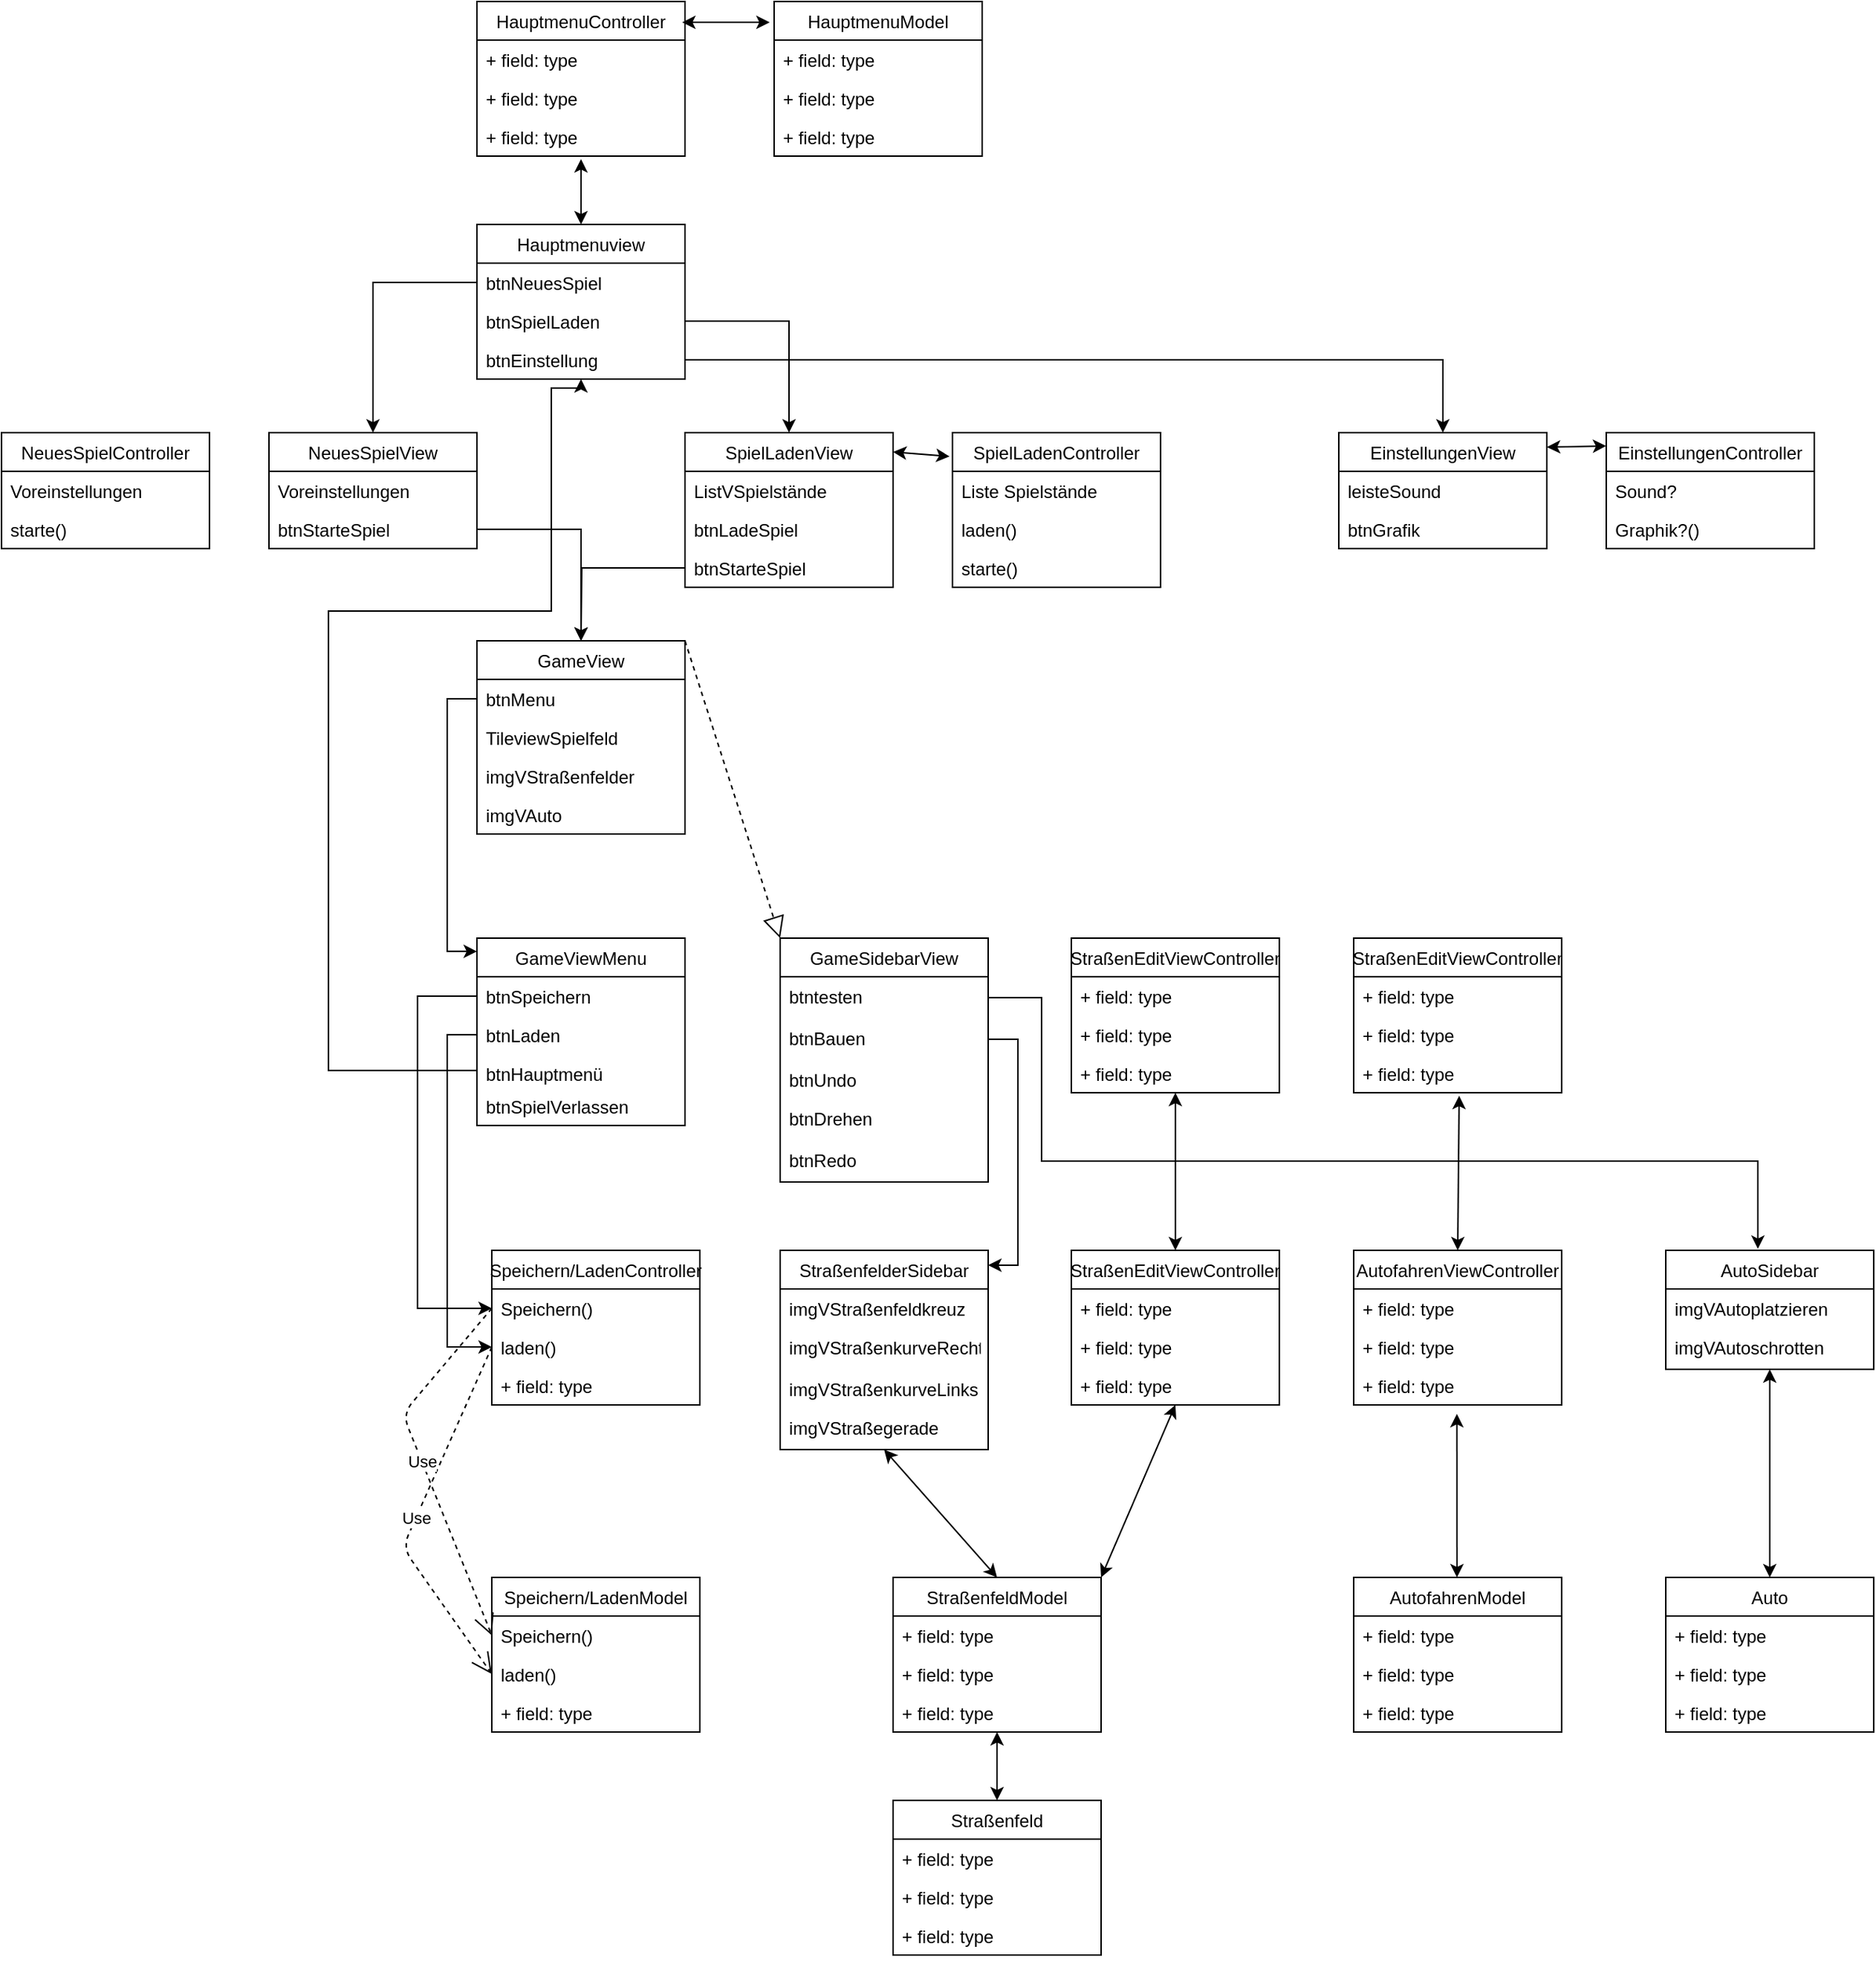 <mxfile version="13.1.3" type="github">
  <diagram id="VJ4gBRLPfHEQcIUoVyoj" name="Page-1">
    <mxGraphModel dx="1865" dy="547" grid="1" gridSize="10" guides="1" tooltips="1" connect="1" arrows="1" fold="1" page="1" pageScale="1" pageWidth="827" pageHeight="1169" math="0" shadow="0">
      <root>
        <mxCell id="0" />
        <mxCell id="1" parent="0" />
        <mxCell id="-l_j1n_9Ub-t-qIlccOr-48" value="GameView" style="swimlane;fontStyle=0;childLayout=stackLayout;horizontal=1;startSize=26;fillColor=none;horizontalStack=0;resizeParent=1;resizeParentMax=0;resizeLast=0;collapsible=1;marginBottom=0;" parent="1" vertex="1">
          <mxGeometry x="140" y="740" width="140" height="130" as="geometry" />
        </mxCell>
        <mxCell id="-l_j1n_9Ub-t-qIlccOr-49" value="btnMenu" style="text;strokeColor=none;fillColor=none;align=left;verticalAlign=top;spacingLeft=4;spacingRight=4;overflow=hidden;rotatable=0;points=[[0,0.5],[1,0.5]];portConstraint=eastwest;" parent="-l_j1n_9Ub-t-qIlccOr-48" vertex="1">
          <mxGeometry y="26" width="140" height="26" as="geometry" />
        </mxCell>
        <mxCell id="-l_j1n_9Ub-t-qIlccOr-50" value="TileviewSpielfeld" style="text;strokeColor=none;fillColor=none;align=left;verticalAlign=top;spacingLeft=4;spacingRight=4;overflow=hidden;rotatable=0;points=[[0,0.5],[1,0.5]];portConstraint=eastwest;" parent="-l_j1n_9Ub-t-qIlccOr-48" vertex="1">
          <mxGeometry y="52" width="140" height="26" as="geometry" />
        </mxCell>
        <mxCell id="-l_j1n_9Ub-t-qIlccOr-51" value="imgVStraßenfelder" style="text;strokeColor=none;fillColor=none;align=left;verticalAlign=top;spacingLeft=4;spacingRight=4;overflow=hidden;rotatable=0;points=[[0,0.5],[1,0.5]];portConstraint=eastwest;" parent="-l_j1n_9Ub-t-qIlccOr-48" vertex="1">
          <mxGeometry y="78" width="140" height="26" as="geometry" />
        </mxCell>
        <mxCell id="DvyWiu1rD5Dh5u9udajw-17" value="imgVAuto" style="text;strokeColor=none;fillColor=none;align=left;verticalAlign=top;spacingLeft=4;spacingRight=4;overflow=hidden;rotatable=0;points=[[0,0.5],[1,0.5]];portConstraint=eastwest;" parent="-l_j1n_9Ub-t-qIlccOr-48" vertex="1">
          <mxGeometry y="104" width="140" height="26" as="geometry" />
        </mxCell>
        <mxCell id="-l_j1n_9Ub-t-qIlccOr-94" value="Use" style="endArrow=open;endSize=12;dashed=1;html=1;exitX=0;exitY=0.5;exitDx=0;exitDy=0;entryX=0;entryY=0.5;entryDx=0;entryDy=0;" parent="1" source="-l_j1n_9Ub-t-qIlccOr-82" target="-l_j1n_9Ub-t-qIlccOr-92" edge="1">
          <mxGeometry width="160" relative="1" as="geometry">
            <mxPoint x="140" y="1070" as="sourcePoint" />
            <mxPoint x="140" y="1205" as="targetPoint" />
            <Array as="points">
              <mxPoint x="90" y="1350" />
            </Array>
          </mxGeometry>
        </mxCell>
        <mxCell id="-l_j1n_9Ub-t-qIlccOr-95" value="Use" style="endArrow=open;endSize=12;dashed=1;html=1;entryX=0;entryY=0.5;entryDx=0;entryDy=0;exitX=0;exitY=0.5;exitDx=0;exitDy=0;" parent="1" source="-l_j1n_9Ub-t-qIlccOr-81" target="-l_j1n_9Ub-t-qIlccOr-91" edge="1">
          <mxGeometry width="160" relative="1" as="geometry">
            <mxPoint x="140" y="1039" as="sourcePoint" />
            <mxPoint x="140" y="1169" as="targetPoint" />
            <Array as="points">
              <mxPoint x="90" y="1260" />
            </Array>
          </mxGeometry>
        </mxCell>
        <mxCell id="-l_j1n_9Ub-t-qIlccOr-72" value="NeuesSpielView" style="swimlane;fontStyle=0;childLayout=stackLayout;horizontal=1;startSize=26;fillColor=none;horizontalStack=0;resizeParent=1;resizeParentMax=0;resizeLast=0;collapsible=1;marginBottom=0;" parent="1" vertex="1">
          <mxGeometry y="600" width="140" height="78" as="geometry" />
        </mxCell>
        <mxCell id="-l_j1n_9Ub-t-qIlccOr-73" value="Voreinstellungen" style="text;strokeColor=none;fillColor=none;align=left;verticalAlign=top;spacingLeft=4;spacingRight=4;overflow=hidden;rotatable=0;points=[[0,0.5],[1,0.5]];portConstraint=eastwest;" parent="-l_j1n_9Ub-t-qIlccOr-72" vertex="1">
          <mxGeometry y="26" width="140" height="26" as="geometry" />
        </mxCell>
        <mxCell id="-l_j1n_9Ub-t-qIlccOr-75" value="btnStarteSpiel" style="text;strokeColor=none;fillColor=none;align=left;verticalAlign=top;spacingLeft=4;spacingRight=4;overflow=hidden;rotatable=0;points=[[0,0.5],[1,0.5]];portConstraint=eastwest;" parent="-l_j1n_9Ub-t-qIlccOr-72" vertex="1">
          <mxGeometry y="52" width="140" height="26" as="geometry" />
        </mxCell>
        <mxCell id="-l_j1n_9Ub-t-qIlccOr-64" value="SpielLadenView" style="swimlane;fontStyle=0;childLayout=stackLayout;horizontal=1;startSize=26;fillColor=none;horizontalStack=0;resizeParent=1;resizeParentMax=0;resizeLast=0;collapsible=1;marginBottom=0;" parent="1" vertex="1">
          <mxGeometry x="280" y="600" width="140" height="104" as="geometry" />
        </mxCell>
        <mxCell id="-l_j1n_9Ub-t-qIlccOr-65" value="ListVSpielstände" style="text;strokeColor=none;fillColor=none;align=left;verticalAlign=top;spacingLeft=4;spacingRight=4;overflow=hidden;rotatable=0;points=[[0,0.5],[1,0.5]];portConstraint=eastwest;" parent="-l_j1n_9Ub-t-qIlccOr-64" vertex="1">
          <mxGeometry y="26" width="140" height="26" as="geometry" />
        </mxCell>
        <mxCell id="-l_j1n_9Ub-t-qIlccOr-66" value="btnLadeSpiel" style="text;strokeColor=none;fillColor=none;align=left;verticalAlign=top;spacingLeft=4;spacingRight=4;overflow=hidden;rotatable=0;points=[[0,0.5],[1,0.5]];portConstraint=eastwest;" parent="-l_j1n_9Ub-t-qIlccOr-64" vertex="1">
          <mxGeometry y="52" width="140" height="26" as="geometry" />
        </mxCell>
        <mxCell id="-l_j1n_9Ub-t-qIlccOr-67" value="btnStarteSpiel" style="text;strokeColor=none;fillColor=none;align=left;verticalAlign=top;spacingLeft=4;spacingRight=4;overflow=hidden;rotatable=0;points=[[0,0.5],[1,0.5]];portConstraint=eastwest;" parent="-l_j1n_9Ub-t-qIlccOr-64" vertex="1">
          <mxGeometry y="78" width="140" height="26" as="geometry" />
        </mxCell>
        <mxCell id="-gcXNnlhB-4B4d6z5VCx-4" value="Hauptmenuview" style="swimlane;fontStyle=0;childLayout=stackLayout;horizontal=1;startSize=26;fillColor=none;horizontalStack=0;resizeParent=1;resizeParentMax=0;resizeLast=0;collapsible=1;marginBottom=0;" vertex="1" parent="1">
          <mxGeometry x="140" y="460" width="140" height="104" as="geometry" />
        </mxCell>
        <mxCell id="-gcXNnlhB-4B4d6z5VCx-5" value="btnNeuesSpiel" style="text;strokeColor=none;fillColor=none;align=left;verticalAlign=top;spacingLeft=4;spacingRight=4;overflow=hidden;rotatable=0;points=[[0,0.5],[1,0.5]];portConstraint=eastwest;" vertex="1" parent="-gcXNnlhB-4B4d6z5VCx-4">
          <mxGeometry y="26" width="140" height="26" as="geometry" />
        </mxCell>
        <mxCell id="-gcXNnlhB-4B4d6z5VCx-6" value="btnSpielLaden" style="text;strokeColor=none;fillColor=none;align=left;verticalAlign=top;spacingLeft=4;spacingRight=4;overflow=hidden;rotatable=0;points=[[0,0.5],[1,0.5]];portConstraint=eastwest;" vertex="1" parent="-gcXNnlhB-4B4d6z5VCx-4">
          <mxGeometry y="52" width="140" height="26" as="geometry" />
        </mxCell>
        <mxCell id="-gcXNnlhB-4B4d6z5VCx-7" value="btnEinstellung" style="text;strokeColor=none;fillColor=none;align=left;verticalAlign=top;spacingLeft=4;spacingRight=4;overflow=hidden;rotatable=0;points=[[0,0.5],[1,0.5]];portConstraint=eastwest;" vertex="1" parent="-gcXNnlhB-4B4d6z5VCx-4">
          <mxGeometry y="78" width="140" height="26" as="geometry" />
        </mxCell>
        <mxCell id="-l_j1n_9Ub-t-qIlccOr-40" value="HauptmenuController" style="swimlane;fontStyle=0;childLayout=stackLayout;horizontal=1;startSize=26;fillColor=none;horizontalStack=0;resizeParent=1;resizeParentMax=0;resizeLast=0;collapsible=1;marginBottom=0;" parent="1" vertex="1">
          <mxGeometry x="140" y="310" width="140" height="104" as="geometry" />
        </mxCell>
        <mxCell id="-l_j1n_9Ub-t-qIlccOr-41" value="+ field: type" style="text;strokeColor=none;fillColor=none;align=left;verticalAlign=top;spacingLeft=4;spacingRight=4;overflow=hidden;rotatable=0;points=[[0,0.5],[1,0.5]];portConstraint=eastwest;" parent="-l_j1n_9Ub-t-qIlccOr-40" vertex="1">
          <mxGeometry y="26" width="140" height="26" as="geometry" />
        </mxCell>
        <mxCell id="-l_j1n_9Ub-t-qIlccOr-42" value="+ field: type" style="text;strokeColor=none;fillColor=none;align=left;verticalAlign=top;spacingLeft=4;spacingRight=4;overflow=hidden;rotatable=0;points=[[0,0.5],[1,0.5]];portConstraint=eastwest;" parent="-l_j1n_9Ub-t-qIlccOr-40" vertex="1">
          <mxGeometry y="52" width="140" height="26" as="geometry" />
        </mxCell>
        <mxCell id="-l_j1n_9Ub-t-qIlccOr-43" value="+ field: type" style="text;strokeColor=none;fillColor=none;align=left;verticalAlign=top;spacingLeft=4;spacingRight=4;overflow=hidden;rotatable=0;points=[[0,0.5],[1,0.5]];portConstraint=eastwest;" parent="-l_j1n_9Ub-t-qIlccOr-40" vertex="1">
          <mxGeometry y="78" width="140" height="26" as="geometry" />
        </mxCell>
        <mxCell id="-l_j1n_9Ub-t-qIlccOr-36" value="HauptmenuModel" style="swimlane;fontStyle=0;childLayout=stackLayout;horizontal=1;startSize=26;fillColor=none;horizontalStack=0;resizeParent=1;resizeParentMax=0;resizeLast=0;collapsible=1;marginBottom=0;" parent="1" vertex="1">
          <mxGeometry x="340" y="310" width="140" height="104" as="geometry" />
        </mxCell>
        <mxCell id="-l_j1n_9Ub-t-qIlccOr-37" value="+ field: type" style="text;strokeColor=none;fillColor=none;align=left;verticalAlign=top;spacingLeft=4;spacingRight=4;overflow=hidden;rotatable=0;points=[[0,0.5],[1,0.5]];portConstraint=eastwest;" parent="-l_j1n_9Ub-t-qIlccOr-36" vertex="1">
          <mxGeometry y="26" width="140" height="26" as="geometry" />
        </mxCell>
        <mxCell id="-l_j1n_9Ub-t-qIlccOr-38" value="+ field: type" style="text;strokeColor=none;fillColor=none;align=left;verticalAlign=top;spacingLeft=4;spacingRight=4;overflow=hidden;rotatable=0;points=[[0,0.5],[1,0.5]];portConstraint=eastwest;" parent="-l_j1n_9Ub-t-qIlccOr-36" vertex="1">
          <mxGeometry y="52" width="140" height="26" as="geometry" />
        </mxCell>
        <mxCell id="-l_j1n_9Ub-t-qIlccOr-39" value="+ field: type" style="text;strokeColor=none;fillColor=none;align=left;verticalAlign=top;spacingLeft=4;spacingRight=4;overflow=hidden;rotatable=0;points=[[0,0.5],[1,0.5]];portConstraint=eastwest;" parent="-l_j1n_9Ub-t-qIlccOr-36" vertex="1">
          <mxGeometry y="78" width="140" height="26" as="geometry" />
        </mxCell>
        <mxCell id="-l_j1n_9Ub-t-qIlccOr-68" value="EinstellungenView" style="swimlane;fontStyle=0;childLayout=stackLayout;horizontal=1;startSize=26;fillColor=none;horizontalStack=0;resizeParent=1;resizeParentMax=0;resizeLast=0;collapsible=1;marginBottom=0;" parent="1" vertex="1">
          <mxGeometry x="720" y="600" width="140" height="78" as="geometry" />
        </mxCell>
        <mxCell id="-l_j1n_9Ub-t-qIlccOr-69" value="leisteSound" style="text;strokeColor=none;fillColor=none;align=left;verticalAlign=top;spacingLeft=4;spacingRight=4;overflow=hidden;rotatable=0;points=[[0,0.5],[1,0.5]];portConstraint=eastwest;" parent="-l_j1n_9Ub-t-qIlccOr-68" vertex="1">
          <mxGeometry y="26" width="140" height="26" as="geometry" />
        </mxCell>
        <mxCell id="-l_j1n_9Ub-t-qIlccOr-70" value="btnGrafik" style="text;strokeColor=none;fillColor=none;align=left;verticalAlign=top;spacingLeft=4;spacingRight=4;overflow=hidden;rotatable=0;points=[[0,0.5],[1,0.5]];portConstraint=eastwest;" parent="-l_j1n_9Ub-t-qIlccOr-68" vertex="1">
          <mxGeometry y="52" width="140" height="26" as="geometry" />
        </mxCell>
        <mxCell id="-gcXNnlhB-4B4d6z5VCx-33" value="EinstellungenController" style="swimlane;fontStyle=0;childLayout=stackLayout;horizontal=1;startSize=26;fillColor=none;horizontalStack=0;resizeParent=1;resizeParentMax=0;resizeLast=0;collapsible=1;marginBottom=0;" vertex="1" parent="1">
          <mxGeometry x="900" y="600" width="140" height="78" as="geometry" />
        </mxCell>
        <mxCell id="-gcXNnlhB-4B4d6z5VCx-34" value="Sound?" style="text;strokeColor=none;fillColor=none;align=left;verticalAlign=top;spacingLeft=4;spacingRight=4;overflow=hidden;rotatable=0;points=[[0,0.5],[1,0.5]];portConstraint=eastwest;" vertex="1" parent="-gcXNnlhB-4B4d6z5VCx-33">
          <mxGeometry y="26" width="140" height="26" as="geometry" />
        </mxCell>
        <mxCell id="-gcXNnlhB-4B4d6z5VCx-35" value="Graphik?()" style="text;strokeColor=none;fillColor=none;align=left;verticalAlign=top;spacingLeft=4;spacingRight=4;overflow=hidden;rotatable=0;points=[[0,0.5],[1,0.5]];portConstraint=eastwest;" vertex="1" parent="-gcXNnlhB-4B4d6z5VCx-33">
          <mxGeometry y="52" width="140" height="26" as="geometry" />
        </mxCell>
        <mxCell id="-gcXNnlhB-4B4d6z5VCx-38" value="SpielLadenController" style="swimlane;fontStyle=0;childLayout=stackLayout;horizontal=1;startSize=26;fillColor=none;horizontalStack=0;resizeParent=1;resizeParentMax=0;resizeLast=0;collapsible=1;marginBottom=0;" vertex="1" parent="1">
          <mxGeometry x="460" y="600" width="140" height="104" as="geometry" />
        </mxCell>
        <mxCell id="-gcXNnlhB-4B4d6z5VCx-39" value="Liste Spielstände" style="text;strokeColor=none;fillColor=none;align=left;verticalAlign=top;spacingLeft=4;spacingRight=4;overflow=hidden;rotatable=0;points=[[0,0.5],[1,0.5]];portConstraint=eastwest;" vertex="1" parent="-gcXNnlhB-4B4d6z5VCx-38">
          <mxGeometry y="26" width="140" height="26" as="geometry" />
        </mxCell>
        <mxCell id="-gcXNnlhB-4B4d6z5VCx-40" value="laden()" style="text;strokeColor=none;fillColor=none;align=left;verticalAlign=top;spacingLeft=4;spacingRight=4;overflow=hidden;rotatable=0;points=[[0,0.5],[1,0.5]];portConstraint=eastwest;" vertex="1" parent="-gcXNnlhB-4B4d6z5VCx-38">
          <mxGeometry y="52" width="140" height="26" as="geometry" />
        </mxCell>
        <mxCell id="-gcXNnlhB-4B4d6z5VCx-41" value="starte()" style="text;strokeColor=none;fillColor=none;align=left;verticalAlign=top;spacingLeft=4;spacingRight=4;overflow=hidden;rotatable=0;points=[[0,0.5],[1,0.5]];portConstraint=eastwest;" vertex="1" parent="-gcXNnlhB-4B4d6z5VCx-38">
          <mxGeometry y="78" width="140" height="26" as="geometry" />
        </mxCell>
        <mxCell id="-gcXNnlhB-4B4d6z5VCx-43" value="NeuesSpielController" style="swimlane;fontStyle=0;childLayout=stackLayout;horizontal=1;startSize=26;fillColor=none;horizontalStack=0;resizeParent=1;resizeParentMax=0;resizeLast=0;collapsible=1;marginBottom=0;" vertex="1" parent="1">
          <mxGeometry x="-180" y="600" width="140" height="78" as="geometry" />
        </mxCell>
        <mxCell id="-gcXNnlhB-4B4d6z5VCx-44" value="Voreinstellungen" style="text;strokeColor=none;fillColor=none;align=left;verticalAlign=top;spacingLeft=4;spacingRight=4;overflow=hidden;rotatable=0;points=[[0,0.5],[1,0.5]];portConstraint=eastwest;" vertex="1" parent="-gcXNnlhB-4B4d6z5VCx-43">
          <mxGeometry y="26" width="140" height="26" as="geometry" />
        </mxCell>
        <mxCell id="-gcXNnlhB-4B4d6z5VCx-45" value="starte()" style="text;strokeColor=none;fillColor=none;align=left;verticalAlign=top;spacingLeft=4;spacingRight=4;overflow=hidden;rotatable=0;points=[[0,0.5],[1,0.5]];portConstraint=eastwest;" vertex="1" parent="-gcXNnlhB-4B4d6z5VCx-43">
          <mxGeometry y="52" width="140" height="26" as="geometry" />
        </mxCell>
        <mxCell id="-l_j1n_9Ub-t-qIlccOr-80" value="Speichern/LadenController" style="swimlane;fontStyle=0;childLayout=stackLayout;horizontal=1;startSize=26;fillColor=none;horizontalStack=0;resizeParent=1;resizeParentMax=0;resizeLast=0;collapsible=1;marginBottom=0;" parent="1" vertex="1">
          <mxGeometry x="150" y="1150" width="140" height="104" as="geometry" />
        </mxCell>
        <mxCell id="-l_j1n_9Ub-t-qIlccOr-81" value="Speichern()" style="text;strokeColor=none;fillColor=none;align=left;verticalAlign=top;spacingLeft=4;spacingRight=4;overflow=hidden;rotatable=0;points=[[0,0.5],[1,0.5]];portConstraint=eastwest;" parent="-l_j1n_9Ub-t-qIlccOr-80" vertex="1">
          <mxGeometry y="26" width="140" height="26" as="geometry" />
        </mxCell>
        <mxCell id="-l_j1n_9Ub-t-qIlccOr-82" value="laden()" style="text;strokeColor=none;fillColor=none;align=left;verticalAlign=top;spacingLeft=4;spacingRight=4;overflow=hidden;rotatable=0;points=[[0,0.5],[1,0.5]];portConstraint=eastwest;" parent="-l_j1n_9Ub-t-qIlccOr-80" vertex="1">
          <mxGeometry y="52" width="140" height="26" as="geometry" />
        </mxCell>
        <mxCell id="-l_j1n_9Ub-t-qIlccOr-83" value="+ field: type" style="text;strokeColor=none;fillColor=none;align=left;verticalAlign=top;spacingLeft=4;spacingRight=4;overflow=hidden;rotatable=0;points=[[0,0.5],[1,0.5]];portConstraint=eastwest;" parent="-l_j1n_9Ub-t-qIlccOr-80" vertex="1">
          <mxGeometry y="78" width="140" height="26" as="geometry" />
        </mxCell>
        <mxCell id="-l_j1n_9Ub-t-qIlccOr-90" value="Speichern/LadenModel" style="swimlane;fontStyle=0;childLayout=stackLayout;horizontal=1;startSize=26;fillColor=none;horizontalStack=0;resizeParent=1;resizeParentMax=0;resizeLast=0;collapsible=1;marginBottom=0;" parent="1" vertex="1">
          <mxGeometry x="150" y="1370" width="140" height="104" as="geometry" />
        </mxCell>
        <mxCell id="-l_j1n_9Ub-t-qIlccOr-91" value="Speichern()" style="text;strokeColor=none;fillColor=none;align=left;verticalAlign=top;spacingLeft=4;spacingRight=4;overflow=hidden;rotatable=0;points=[[0,0.5],[1,0.5]];portConstraint=eastwest;" parent="-l_j1n_9Ub-t-qIlccOr-90" vertex="1">
          <mxGeometry y="26" width="140" height="26" as="geometry" />
        </mxCell>
        <mxCell id="-l_j1n_9Ub-t-qIlccOr-92" value="laden()" style="text;strokeColor=none;fillColor=none;align=left;verticalAlign=top;spacingLeft=4;spacingRight=4;overflow=hidden;rotatable=0;points=[[0,0.5],[1,0.5]];portConstraint=eastwest;" parent="-l_j1n_9Ub-t-qIlccOr-90" vertex="1">
          <mxGeometry y="52" width="140" height="26" as="geometry" />
        </mxCell>
        <mxCell id="-l_j1n_9Ub-t-qIlccOr-93" value="+ field: type" style="text;strokeColor=none;fillColor=none;align=left;verticalAlign=top;spacingLeft=4;spacingRight=4;overflow=hidden;rotatable=0;points=[[0,0.5],[1,0.5]];portConstraint=eastwest;" parent="-l_j1n_9Ub-t-qIlccOr-90" vertex="1">
          <mxGeometry y="78" width="140" height="26" as="geometry" />
        </mxCell>
        <mxCell id="-l_j1n_9Ub-t-qIlccOr-104" value="GameSidebarView" style="swimlane;fontStyle=0;childLayout=stackLayout;horizontal=1;startSize=26;fillColor=none;horizontalStack=0;resizeParent=1;resizeParentMax=0;resizeLast=0;collapsible=1;marginBottom=0;" parent="1" vertex="1">
          <mxGeometry x="344" y="940" width="140" height="164" as="geometry" />
        </mxCell>
        <mxCell id="DvyWiu1rD5Dh5u9udajw-1" value="btntesten" style="text;strokeColor=none;fillColor=none;align=left;verticalAlign=top;spacingLeft=4;spacingRight=4;overflow=hidden;rotatable=0;points=[[0,0.5],[1,0.5]];portConstraint=eastwest;" parent="-l_j1n_9Ub-t-qIlccOr-104" vertex="1">
          <mxGeometry y="26" width="140" height="28" as="geometry" />
        </mxCell>
        <mxCell id="DvyWiu1rD5Dh5u9udajw-14" value="btnBauen" style="text;strokeColor=none;fillColor=none;align=left;verticalAlign=top;spacingLeft=4;spacingRight=4;overflow=hidden;rotatable=0;points=[[0,0.5],[1,0.5]];portConstraint=eastwest;" parent="-l_j1n_9Ub-t-qIlccOr-104" vertex="1">
          <mxGeometry y="54" width="140" height="28" as="geometry" />
        </mxCell>
        <mxCell id="-l_j1n_9Ub-t-qIlccOr-106" value="btnUndo" style="text;strokeColor=none;fillColor=none;align=left;verticalAlign=top;spacingLeft=4;spacingRight=4;overflow=hidden;rotatable=0;points=[[0,0.5],[1,0.5]];portConstraint=eastwest;" parent="-l_j1n_9Ub-t-qIlccOr-104" vertex="1">
          <mxGeometry y="82" width="140" height="26" as="geometry" />
        </mxCell>
        <mxCell id="DvyWiu1rD5Dh5u9udajw-7" value="btnDrehen" style="text;strokeColor=none;fillColor=none;align=left;verticalAlign=top;spacingLeft=4;spacingRight=4;overflow=hidden;rotatable=0;points=[[0,0.5],[1,0.5]];portConstraint=eastwest;" parent="-l_j1n_9Ub-t-qIlccOr-104" vertex="1">
          <mxGeometry y="108" width="140" height="28" as="geometry" />
        </mxCell>
        <mxCell id="-l_j1n_9Ub-t-qIlccOr-107" value="btnRedo&#xa;" style="text;strokeColor=none;fillColor=none;align=left;verticalAlign=top;spacingLeft=4;spacingRight=4;overflow=hidden;rotatable=0;points=[[0,0.5],[1,0.5]];portConstraint=eastwest;" parent="-l_j1n_9Ub-t-qIlccOr-104" vertex="1">
          <mxGeometry y="136" width="140" height="28" as="geometry" />
        </mxCell>
        <mxCell id="-l_j1n_9Ub-t-qIlccOr-108" value="" style="endArrow=block;dashed=1;endFill=0;endSize=12;html=1;exitX=1;exitY=0;exitDx=0;exitDy=0;entryX=0;entryY=0;entryDx=0;entryDy=0;" parent="1" source="-l_j1n_9Ub-t-qIlccOr-48" target="-l_j1n_9Ub-t-qIlccOr-104" edge="1">
          <mxGeometry width="160" relative="1" as="geometry">
            <mxPoint x="490" y="910" as="sourcePoint" />
            <mxPoint x="650" y="910" as="targetPoint" />
          </mxGeometry>
        </mxCell>
        <mxCell id="DvyWiu1rD5Dh5u9udajw-2" value="StraßenfelderSidebar" style="swimlane;fontStyle=0;childLayout=stackLayout;horizontal=1;startSize=26;fillColor=none;horizontalStack=0;resizeParent=1;resizeParentMax=0;resizeLast=0;collapsible=1;marginBottom=0;" parent="1" vertex="1">
          <mxGeometry x="344" y="1150" width="140" height="134" as="geometry" />
        </mxCell>
        <mxCell id="DvyWiu1rD5Dh5u9udajw-3" value="imgVStraßenfeldkreuz" style="text;strokeColor=none;fillColor=none;align=left;verticalAlign=top;spacingLeft=4;spacingRight=4;overflow=hidden;rotatable=0;points=[[0,0.5],[1,0.5]];portConstraint=eastwest;" parent="DvyWiu1rD5Dh5u9udajw-2" vertex="1">
          <mxGeometry y="26" width="140" height="26" as="geometry" />
        </mxCell>
        <mxCell id="DvyWiu1rD5Dh5u9udajw-4" value="imgVStraßenkurveRechts" style="text;strokeColor=none;fillColor=none;align=left;verticalAlign=top;spacingLeft=4;spacingRight=4;overflow=hidden;rotatable=0;points=[[0,0.5],[1,0.5]];portConstraint=eastwest;" parent="DvyWiu1rD5Dh5u9udajw-2" vertex="1">
          <mxGeometry y="52" width="140" height="28" as="geometry" />
        </mxCell>
        <mxCell id="DvyWiu1rD5Dh5u9udajw-5" value="imgVStraßenkurveLinks" style="text;strokeColor=none;fillColor=none;align=left;verticalAlign=top;spacingLeft=4;spacingRight=4;overflow=hidden;rotatable=0;points=[[0,0.5],[1,0.5]];portConstraint=eastwest;" parent="DvyWiu1rD5Dh5u9udajw-2" vertex="1">
          <mxGeometry y="80" width="140" height="26" as="geometry" />
        </mxCell>
        <mxCell id="DvyWiu1rD5Dh5u9udajw-6" value="imgVStraßegerade" style="text;strokeColor=none;fillColor=none;align=left;verticalAlign=top;spacingLeft=4;spacingRight=4;overflow=hidden;rotatable=0;points=[[0,0.5],[1,0.5]];portConstraint=eastwest;" parent="DvyWiu1rD5Dh5u9udajw-2" vertex="1">
          <mxGeometry y="106" width="140" height="28" as="geometry" />
        </mxCell>
        <mxCell id="DvyWiu1rD5Dh5u9udajw-15" style="edgeStyle=orthogonalEdgeStyle;rounded=0;orthogonalLoop=1;jettySize=auto;html=1;exitX=1;exitY=0.5;exitDx=0;exitDy=0;entryX=0.443;entryY=-0.012;entryDx=0;entryDy=0;entryPerimeter=0;" parent="1" source="DvyWiu1rD5Dh5u9udajw-1" target="DvyWiu1rD5Dh5u9udajw-8" edge="1">
          <mxGeometry relative="1" as="geometry">
            <Array as="points">
              <mxPoint x="520" y="980" />
              <mxPoint x="520" y="1090" />
              <mxPoint x="1002" y="1090" />
            </Array>
          </mxGeometry>
        </mxCell>
        <mxCell id="DvyWiu1rD5Dh5u9udajw-16" style="edgeStyle=orthogonalEdgeStyle;rounded=0;orthogonalLoop=1;jettySize=auto;html=1;exitX=1;exitY=0.5;exitDx=0;exitDy=0;" parent="1" source="DvyWiu1rD5Dh5u9udajw-14" edge="1">
          <mxGeometry relative="1" as="geometry">
            <mxPoint x="484" y="1160" as="targetPoint" />
            <Array as="points">
              <mxPoint x="504" y="1008" />
              <mxPoint x="504" y="1160" />
            </Array>
          </mxGeometry>
        </mxCell>
        <mxCell id="DvyWiu1rD5Dh5u9udajw-18" style="edgeStyle=orthogonalEdgeStyle;rounded=0;orthogonalLoop=1;jettySize=auto;html=1;exitX=0;exitY=0.5;exitDx=0;exitDy=0;entryX=0;entryY=0.071;entryDx=0;entryDy=0;entryPerimeter=0;" parent="1" source="-l_j1n_9Ub-t-qIlccOr-49" target="-l_j1n_9Ub-t-qIlccOr-52" edge="1">
          <mxGeometry relative="1" as="geometry" />
        </mxCell>
        <mxCell id="-l_j1n_9Ub-t-qIlccOr-52" value="GameViewMenu" style="swimlane;fontStyle=0;childLayout=stackLayout;horizontal=1;startSize=26;fillColor=none;horizontalStack=0;resizeParent=1;resizeParentMax=0;resizeLast=0;collapsible=1;marginBottom=0;" parent="1" vertex="1">
          <mxGeometry x="140" y="940" width="140" height="126" as="geometry" />
        </mxCell>
        <mxCell id="-l_j1n_9Ub-t-qIlccOr-53" value="btnSpeichern" style="text;strokeColor=none;fillColor=none;align=left;verticalAlign=top;spacingLeft=4;spacingRight=4;overflow=hidden;rotatable=0;points=[[0,0.5],[1,0.5]];portConstraint=eastwest;" parent="-l_j1n_9Ub-t-qIlccOr-52" vertex="1">
          <mxGeometry y="26" width="140" height="26" as="geometry" />
        </mxCell>
        <mxCell id="-l_j1n_9Ub-t-qIlccOr-54" value="btnLaden" style="text;strokeColor=none;fillColor=none;align=left;verticalAlign=top;spacingLeft=4;spacingRight=4;overflow=hidden;rotatable=0;points=[[0,0.5],[1,0.5]];portConstraint=eastwest;" parent="-l_j1n_9Ub-t-qIlccOr-52" vertex="1">
          <mxGeometry y="52" width="140" height="26" as="geometry" />
        </mxCell>
        <mxCell id="-l_j1n_9Ub-t-qIlccOr-55" value="btnHauptmenü" style="text;strokeColor=none;fillColor=none;align=left;verticalAlign=top;spacingLeft=4;spacingRight=4;overflow=hidden;rotatable=0;points=[[0,0.5],[1,0.5]];portConstraint=eastwest;" parent="-l_j1n_9Ub-t-qIlccOr-52" vertex="1">
          <mxGeometry y="78" width="140" height="22" as="geometry" />
        </mxCell>
        <mxCell id="DvyWiu1rD5Dh5u9udajw-22" value="btnSpielVerlassen" style="text;strokeColor=none;fillColor=none;align=left;verticalAlign=top;spacingLeft=4;spacingRight=4;overflow=hidden;rotatable=0;points=[[0,0.5],[1,0.5]];portConstraint=eastwest;" parent="-l_j1n_9Ub-t-qIlccOr-52" vertex="1">
          <mxGeometry y="100" width="140" height="26" as="geometry" />
        </mxCell>
        <mxCell id="DvyWiu1rD5Dh5u9udajw-25" style="edgeStyle=orthogonalEdgeStyle;rounded=0;orthogonalLoop=1;jettySize=auto;html=1;" parent="1" source="-l_j1n_9Ub-t-qIlccOr-55" target="-gcXNnlhB-4B4d6z5VCx-7" edge="1">
          <mxGeometry relative="1" as="geometry">
            <mxPoint x="200" y="570" as="targetPoint" />
            <Array as="points">
              <mxPoint x="40" y="1029" />
              <mxPoint x="40" y="720" />
              <mxPoint x="190" y="720" />
              <mxPoint x="190" y="570" />
              <mxPoint x="210" y="570" />
            </Array>
          </mxGeometry>
        </mxCell>
        <mxCell id="-gcXNnlhB-4B4d6z5VCx-2" style="edgeStyle=orthogonalEdgeStyle;rounded=0;orthogonalLoop=1;jettySize=auto;html=1;exitX=0;exitY=0.5;exitDx=0;exitDy=0;entryX=0;entryY=0.5;entryDx=0;entryDy=0;" edge="1" parent="1" source="-l_j1n_9Ub-t-qIlccOr-54" target="-l_j1n_9Ub-t-qIlccOr-82">
          <mxGeometry relative="1" as="geometry" />
        </mxCell>
        <mxCell id="-gcXNnlhB-4B4d6z5VCx-3" style="edgeStyle=orthogonalEdgeStyle;rounded=0;orthogonalLoop=1;jettySize=auto;html=1;exitX=0;exitY=0.5;exitDx=0;exitDy=0;entryX=0;entryY=0.5;entryDx=0;entryDy=0;" edge="1" parent="1" source="-l_j1n_9Ub-t-qIlccOr-53" target="-l_j1n_9Ub-t-qIlccOr-81">
          <mxGeometry relative="1" as="geometry">
            <Array as="points">
              <mxPoint x="100" y="979" />
              <mxPoint x="100" y="1189" />
            </Array>
          </mxGeometry>
        </mxCell>
        <mxCell id="-gcXNnlhB-4B4d6z5VCx-9" style="edgeStyle=orthogonalEdgeStyle;rounded=0;orthogonalLoop=1;jettySize=auto;html=1;exitX=1;exitY=0.5;exitDx=0;exitDy=0;" edge="1" parent="1" source="-gcXNnlhB-4B4d6z5VCx-7" target="-l_j1n_9Ub-t-qIlccOr-68">
          <mxGeometry relative="1" as="geometry" />
        </mxCell>
        <mxCell id="-gcXNnlhB-4B4d6z5VCx-10" style="edgeStyle=orthogonalEdgeStyle;rounded=0;orthogonalLoop=1;jettySize=auto;html=1;exitX=1;exitY=0.5;exitDx=0;exitDy=0;entryX=0.5;entryY=0;entryDx=0;entryDy=0;" edge="1" parent="1" source="-gcXNnlhB-4B4d6z5VCx-6" target="-l_j1n_9Ub-t-qIlccOr-64">
          <mxGeometry relative="1" as="geometry" />
        </mxCell>
        <mxCell id="-gcXNnlhB-4B4d6z5VCx-11" style="edgeStyle=orthogonalEdgeStyle;rounded=0;orthogonalLoop=1;jettySize=auto;html=1;exitX=0;exitY=0.5;exitDx=0;exitDy=0;entryX=0.5;entryY=0;entryDx=0;entryDy=0;" edge="1" parent="1" source="-gcXNnlhB-4B4d6z5VCx-5" target="-l_j1n_9Ub-t-qIlccOr-72">
          <mxGeometry relative="1" as="geometry" />
        </mxCell>
        <mxCell id="-gcXNnlhB-4B4d6z5VCx-12" style="edgeStyle=orthogonalEdgeStyle;rounded=0;orthogonalLoop=1;jettySize=auto;html=1;exitX=1;exitY=0.5;exitDx=0;exitDy=0;entryX=0.5;entryY=0;entryDx=0;entryDy=0;" edge="1" parent="1" source="-l_j1n_9Ub-t-qIlccOr-75" target="-l_j1n_9Ub-t-qIlccOr-48">
          <mxGeometry relative="1" as="geometry" />
        </mxCell>
        <mxCell id="-gcXNnlhB-4B4d6z5VCx-13" style="edgeStyle=orthogonalEdgeStyle;rounded=0;orthogonalLoop=1;jettySize=auto;html=1;exitX=0;exitY=0.5;exitDx=0;exitDy=0;" edge="1" parent="1" source="-l_j1n_9Ub-t-qIlccOr-67">
          <mxGeometry relative="1" as="geometry">
            <mxPoint x="210" y="740" as="targetPoint" />
          </mxGeometry>
        </mxCell>
        <mxCell id="DvyWiu1rD5Dh5u9udajw-8" value="AutoSidebar" style="swimlane;fontStyle=0;childLayout=stackLayout;horizontal=1;startSize=26;fillColor=none;horizontalStack=0;resizeParent=1;resizeParentMax=0;resizeLast=0;collapsible=1;marginBottom=0;" parent="1" vertex="1">
          <mxGeometry x="940" y="1150" width="140" height="80" as="geometry" />
        </mxCell>
        <mxCell id="DvyWiu1rD5Dh5u9udajw-9" value="imgVAutoplatzieren" style="text;strokeColor=none;fillColor=none;align=left;verticalAlign=top;spacingLeft=4;spacingRight=4;overflow=hidden;rotatable=0;points=[[0,0.5],[1,0.5]];portConstraint=eastwest;" parent="DvyWiu1rD5Dh5u9udajw-8" vertex="1">
          <mxGeometry y="26" width="140" height="26" as="geometry" />
        </mxCell>
        <mxCell id="DvyWiu1rD5Dh5u9udajw-10" value="imgVAutoschrotten" style="text;strokeColor=none;fillColor=none;align=left;verticalAlign=top;spacingLeft=4;spacingRight=4;overflow=hidden;rotatable=0;points=[[0,0.5],[1,0.5]];portConstraint=eastwest;" parent="DvyWiu1rD5Dh5u9udajw-8" vertex="1">
          <mxGeometry y="52" width="140" height="28" as="geometry" />
        </mxCell>
        <mxCell id="-l_j1n_9Ub-t-qIlccOr-28" value="StraßenEditViewController" style="swimlane;fontStyle=0;childLayout=stackLayout;horizontal=1;startSize=26;fillColor=none;horizontalStack=0;resizeParent=1;resizeParentMax=0;resizeLast=0;collapsible=1;marginBottom=0;" parent="1" vertex="1">
          <mxGeometry x="540" y="1150" width="140" height="104" as="geometry" />
        </mxCell>
        <mxCell id="-l_j1n_9Ub-t-qIlccOr-29" value="+ field: type" style="text;strokeColor=none;fillColor=none;align=left;verticalAlign=top;spacingLeft=4;spacingRight=4;overflow=hidden;rotatable=0;points=[[0,0.5],[1,0.5]];portConstraint=eastwest;" parent="-l_j1n_9Ub-t-qIlccOr-28" vertex="1">
          <mxGeometry y="26" width="140" height="26" as="geometry" />
        </mxCell>
        <mxCell id="-l_j1n_9Ub-t-qIlccOr-30" value="+ field: type" style="text;strokeColor=none;fillColor=none;align=left;verticalAlign=top;spacingLeft=4;spacingRight=4;overflow=hidden;rotatable=0;points=[[0,0.5],[1,0.5]];portConstraint=eastwest;" parent="-l_j1n_9Ub-t-qIlccOr-28" vertex="1">
          <mxGeometry y="52" width="140" height="26" as="geometry" />
        </mxCell>
        <mxCell id="-l_j1n_9Ub-t-qIlccOr-31" value="+ field: type" style="text;strokeColor=none;fillColor=none;align=left;verticalAlign=top;spacingLeft=4;spacingRight=4;overflow=hidden;rotatable=0;points=[[0,0.5],[1,0.5]];portConstraint=eastwest;" parent="-l_j1n_9Ub-t-qIlccOr-28" vertex="1">
          <mxGeometry y="78" width="140" height="26" as="geometry" />
        </mxCell>
        <mxCell id="-l_j1n_9Ub-t-qIlccOr-32" value="AutofahrenViewController" style="swimlane;fontStyle=0;childLayout=stackLayout;horizontal=1;startSize=26;fillColor=none;horizontalStack=0;resizeParent=1;resizeParentMax=0;resizeLast=0;collapsible=1;marginBottom=0;" parent="1" vertex="1">
          <mxGeometry x="730" y="1150" width="140" height="104" as="geometry" />
        </mxCell>
        <mxCell id="-l_j1n_9Ub-t-qIlccOr-33" value="+ field: type" style="text;strokeColor=none;fillColor=none;align=left;verticalAlign=top;spacingLeft=4;spacingRight=4;overflow=hidden;rotatable=0;points=[[0,0.5],[1,0.5]];portConstraint=eastwest;" parent="-l_j1n_9Ub-t-qIlccOr-32" vertex="1">
          <mxGeometry y="26" width="140" height="26" as="geometry" />
        </mxCell>
        <mxCell id="-l_j1n_9Ub-t-qIlccOr-34" value="+ field: type" style="text;strokeColor=none;fillColor=none;align=left;verticalAlign=top;spacingLeft=4;spacingRight=4;overflow=hidden;rotatable=0;points=[[0,0.5],[1,0.5]];portConstraint=eastwest;" parent="-l_j1n_9Ub-t-qIlccOr-32" vertex="1">
          <mxGeometry y="52" width="140" height="26" as="geometry" />
        </mxCell>
        <mxCell id="-l_j1n_9Ub-t-qIlccOr-35" value="+ field: type" style="text;strokeColor=none;fillColor=none;align=left;verticalAlign=top;spacingLeft=4;spacingRight=4;overflow=hidden;rotatable=0;points=[[0,0.5],[1,0.5]];portConstraint=eastwest;" parent="-l_j1n_9Ub-t-qIlccOr-32" vertex="1">
          <mxGeometry y="78" width="140" height="26" as="geometry" />
        </mxCell>
        <mxCell id="-gcXNnlhB-4B4d6z5VCx-21" value="StraßenEditViewController" style="swimlane;fontStyle=0;childLayout=stackLayout;horizontal=1;startSize=26;fillColor=none;horizontalStack=0;resizeParent=1;resizeParentMax=0;resizeLast=0;collapsible=1;marginBottom=0;" vertex="1" parent="1">
          <mxGeometry x="540" y="940" width="140" height="104" as="geometry" />
        </mxCell>
        <mxCell id="-gcXNnlhB-4B4d6z5VCx-22" value="+ field: type" style="text;strokeColor=none;fillColor=none;align=left;verticalAlign=top;spacingLeft=4;spacingRight=4;overflow=hidden;rotatable=0;points=[[0,0.5],[1,0.5]];portConstraint=eastwest;" vertex="1" parent="-gcXNnlhB-4B4d6z5VCx-21">
          <mxGeometry y="26" width="140" height="26" as="geometry" />
        </mxCell>
        <mxCell id="-gcXNnlhB-4B4d6z5VCx-23" value="+ field: type" style="text;strokeColor=none;fillColor=none;align=left;verticalAlign=top;spacingLeft=4;spacingRight=4;overflow=hidden;rotatable=0;points=[[0,0.5],[1,0.5]];portConstraint=eastwest;" vertex="1" parent="-gcXNnlhB-4B4d6z5VCx-21">
          <mxGeometry y="52" width="140" height="26" as="geometry" />
        </mxCell>
        <mxCell id="-gcXNnlhB-4B4d6z5VCx-24" value="+ field: type" style="text;strokeColor=none;fillColor=none;align=left;verticalAlign=top;spacingLeft=4;spacingRight=4;overflow=hidden;rotatable=0;points=[[0,0.5],[1,0.5]];portConstraint=eastwest;" vertex="1" parent="-gcXNnlhB-4B4d6z5VCx-21">
          <mxGeometry y="78" width="140" height="26" as="geometry" />
        </mxCell>
        <mxCell id="-gcXNnlhB-4B4d6z5VCx-26" value="StraßenEditViewController" style="swimlane;fontStyle=0;childLayout=stackLayout;horizontal=1;startSize=26;fillColor=none;horizontalStack=0;resizeParent=1;resizeParentMax=0;resizeLast=0;collapsible=1;marginBottom=0;" vertex="1" parent="1">
          <mxGeometry x="730" y="940" width="140" height="104" as="geometry" />
        </mxCell>
        <mxCell id="-gcXNnlhB-4B4d6z5VCx-27" value="+ field: type" style="text;strokeColor=none;fillColor=none;align=left;verticalAlign=top;spacingLeft=4;spacingRight=4;overflow=hidden;rotatable=0;points=[[0,0.5],[1,0.5]];portConstraint=eastwest;" vertex="1" parent="-gcXNnlhB-4B4d6z5VCx-26">
          <mxGeometry y="26" width="140" height="26" as="geometry" />
        </mxCell>
        <mxCell id="-gcXNnlhB-4B4d6z5VCx-28" value="+ field: type" style="text;strokeColor=none;fillColor=none;align=left;verticalAlign=top;spacingLeft=4;spacingRight=4;overflow=hidden;rotatable=0;points=[[0,0.5],[1,0.5]];portConstraint=eastwest;" vertex="1" parent="-gcXNnlhB-4B4d6z5VCx-26">
          <mxGeometry y="52" width="140" height="26" as="geometry" />
        </mxCell>
        <mxCell id="-gcXNnlhB-4B4d6z5VCx-29" value="+ field: type" style="text;strokeColor=none;fillColor=none;align=left;verticalAlign=top;spacingLeft=4;spacingRight=4;overflow=hidden;rotatable=0;points=[[0,0.5],[1,0.5]];portConstraint=eastwest;" vertex="1" parent="-gcXNnlhB-4B4d6z5VCx-26">
          <mxGeometry y="78" width="140" height="26" as="geometry" />
        </mxCell>
        <mxCell id="-gcXNnlhB-4B4d6z5VCx-15" value="" style="endArrow=classic;startArrow=classic;html=1;entryX=0.5;entryY=1.077;entryDx=0;entryDy=0;entryPerimeter=0;exitX=0.5;exitY=0;exitDx=0;exitDy=0;" edge="1" parent="1" source="-gcXNnlhB-4B4d6z5VCx-4" target="-l_j1n_9Ub-t-qIlccOr-43">
          <mxGeometry width="50" height="50" relative="1" as="geometry">
            <mxPoint x="210" y="460" as="sourcePoint" />
            <mxPoint x="260" y="410" as="targetPoint" />
          </mxGeometry>
        </mxCell>
        <mxCell id="-gcXNnlhB-4B4d6z5VCx-17" value="" style="endArrow=classic;startArrow=classic;html=1;exitX=0.986;exitY=0.135;exitDx=0;exitDy=0;exitPerimeter=0;" edge="1" parent="1" source="-l_j1n_9Ub-t-qIlccOr-40">
          <mxGeometry width="50" height="50" relative="1" as="geometry">
            <mxPoint x="280" y="370" as="sourcePoint" />
            <mxPoint x="337" y="324" as="targetPoint" />
            <Array as="points">
              <mxPoint x="310" y="324" />
            </Array>
          </mxGeometry>
        </mxCell>
        <mxCell id="-gcXNnlhB-4B4d6z5VCx-18" value="" style="endArrow=classic;startArrow=classic;html=1;entryX=0.5;entryY=1;entryDx=0;entryDy=0;exitX=0.5;exitY=0;exitDx=0;exitDy=0;" edge="1" parent="1" source="-l_j1n_9Ub-t-qIlccOr-24" target="DvyWiu1rD5Dh5u9udajw-2">
          <mxGeometry width="50" height="50" relative="1" as="geometry">
            <mxPoint x="570" y="1370" as="sourcePoint" />
            <mxPoint x="620" y="1320" as="targetPoint" />
          </mxGeometry>
        </mxCell>
        <mxCell id="-gcXNnlhB-4B4d6z5VCx-19" value="" style="endArrow=classic;startArrow=classic;html=1;entryX=0.5;entryY=1;entryDx=0;entryDy=0;exitX=0.5;exitY=0;exitDx=0;exitDy=0;" edge="1" parent="1" source="-l_j1n_9Ub-t-qIlccOr-60" target="-l_j1n_9Ub-t-qIlccOr-24">
          <mxGeometry width="50" height="50" relative="1" as="geometry">
            <mxPoint x="570" y="1370" as="sourcePoint" />
            <mxPoint x="620" y="1320" as="targetPoint" />
          </mxGeometry>
        </mxCell>
        <mxCell id="-gcXNnlhB-4B4d6z5VCx-20" value="" style="endArrow=classic;startArrow=classic;html=1;entryX=0.5;entryY=1;entryDx=0;entryDy=0;entryPerimeter=0;exitX=1;exitY=0;exitDx=0;exitDy=0;" edge="1" parent="1" source="-l_j1n_9Ub-t-qIlccOr-24" target="-l_j1n_9Ub-t-qIlccOr-31">
          <mxGeometry width="50" height="50" relative="1" as="geometry">
            <mxPoint x="610" y="1360" as="sourcePoint" />
            <mxPoint x="620" y="1320" as="targetPoint" />
          </mxGeometry>
        </mxCell>
        <mxCell id="-gcXNnlhB-4B4d6z5VCx-25" value="" style="endArrow=classic;startArrow=classic;html=1;exitX=0.5;exitY=0;exitDx=0;exitDy=0;" edge="1" parent="1" source="-l_j1n_9Ub-t-qIlccOr-28" target="-gcXNnlhB-4B4d6z5VCx-24">
          <mxGeometry width="50" height="50" relative="1" as="geometry">
            <mxPoint x="610" y="1150" as="sourcePoint" />
            <mxPoint x="660" y="1100" as="targetPoint" />
          </mxGeometry>
        </mxCell>
        <mxCell id="-gcXNnlhB-4B4d6z5VCx-30" value="" style="endArrow=classic;startArrow=classic;html=1;exitX=0.5;exitY=0;exitDx=0;exitDy=0;entryX=0.507;entryY=1.077;entryDx=0;entryDy=0;entryPerimeter=0;" edge="1" parent="1" source="-l_j1n_9Ub-t-qIlccOr-32" target="-gcXNnlhB-4B4d6z5VCx-29">
          <mxGeometry width="50" height="50" relative="1" as="geometry">
            <mxPoint x="750" y="1094" as="sourcePoint" />
            <mxPoint x="800" y="1044" as="targetPoint" />
          </mxGeometry>
        </mxCell>
        <mxCell id="-l_j1n_9Ub-t-qIlccOr-20" value="AutofahrenModel" style="swimlane;fontStyle=0;childLayout=stackLayout;horizontal=1;startSize=26;fillColor=none;horizontalStack=0;resizeParent=1;resizeParentMax=0;resizeLast=0;collapsible=1;marginBottom=0;" parent="1" vertex="1">
          <mxGeometry x="730" y="1370" width="140" height="104" as="geometry" />
        </mxCell>
        <mxCell id="-l_j1n_9Ub-t-qIlccOr-21" value="+ field: type" style="text;strokeColor=none;fillColor=none;align=left;verticalAlign=top;spacingLeft=4;spacingRight=4;overflow=hidden;rotatable=0;points=[[0,0.5],[1,0.5]];portConstraint=eastwest;" parent="-l_j1n_9Ub-t-qIlccOr-20" vertex="1">
          <mxGeometry y="26" width="140" height="26" as="geometry" />
        </mxCell>
        <mxCell id="-l_j1n_9Ub-t-qIlccOr-22" value="+ field: type" style="text;strokeColor=none;fillColor=none;align=left;verticalAlign=top;spacingLeft=4;spacingRight=4;overflow=hidden;rotatable=0;points=[[0,0.5],[1,0.5]];portConstraint=eastwest;" parent="-l_j1n_9Ub-t-qIlccOr-20" vertex="1">
          <mxGeometry y="52" width="140" height="26" as="geometry" />
        </mxCell>
        <mxCell id="-l_j1n_9Ub-t-qIlccOr-23" value="+ field: type" style="text;strokeColor=none;fillColor=none;align=left;verticalAlign=top;spacingLeft=4;spacingRight=4;overflow=hidden;rotatable=0;points=[[0,0.5],[1,0.5]];portConstraint=eastwest;" parent="-l_j1n_9Ub-t-qIlccOr-20" vertex="1">
          <mxGeometry y="78" width="140" height="26" as="geometry" />
        </mxCell>
        <mxCell id="-l_j1n_9Ub-t-qIlccOr-56" value="Auto" style="swimlane;fontStyle=0;childLayout=stackLayout;horizontal=1;startSize=26;fillColor=none;horizontalStack=0;resizeParent=1;resizeParentMax=0;resizeLast=0;collapsible=1;marginBottom=0;" parent="1" vertex="1">
          <mxGeometry x="940" y="1370" width="140" height="104" as="geometry" />
        </mxCell>
        <mxCell id="-l_j1n_9Ub-t-qIlccOr-57" value="+ field: type" style="text;strokeColor=none;fillColor=none;align=left;verticalAlign=top;spacingLeft=4;spacingRight=4;overflow=hidden;rotatable=0;points=[[0,0.5],[1,0.5]];portConstraint=eastwest;" parent="-l_j1n_9Ub-t-qIlccOr-56" vertex="1">
          <mxGeometry y="26" width="140" height="26" as="geometry" />
        </mxCell>
        <mxCell id="-l_j1n_9Ub-t-qIlccOr-58" value="+ field: type" style="text;strokeColor=none;fillColor=none;align=left;verticalAlign=top;spacingLeft=4;spacingRight=4;overflow=hidden;rotatable=0;points=[[0,0.5],[1,0.5]];portConstraint=eastwest;" parent="-l_j1n_9Ub-t-qIlccOr-56" vertex="1">
          <mxGeometry y="52" width="140" height="26" as="geometry" />
        </mxCell>
        <mxCell id="-l_j1n_9Ub-t-qIlccOr-59" value="+ field: type" style="text;strokeColor=none;fillColor=none;align=left;verticalAlign=top;spacingLeft=4;spacingRight=4;overflow=hidden;rotatable=0;points=[[0,0.5],[1,0.5]];portConstraint=eastwest;" parent="-l_j1n_9Ub-t-qIlccOr-56" vertex="1">
          <mxGeometry y="78" width="140" height="26" as="geometry" />
        </mxCell>
        <mxCell id="-gcXNnlhB-4B4d6z5VCx-31" value="" style="endArrow=classic;startArrow=classic;html=1;entryX=0.496;entryY=1.231;entryDx=0;entryDy=0;entryPerimeter=0;" edge="1" parent="1" target="-l_j1n_9Ub-t-qIlccOr-35">
          <mxGeometry width="50" height="50" relative="1" as="geometry">
            <mxPoint x="799.5" y="1370" as="sourcePoint" />
            <mxPoint x="799.5" y="1264" as="targetPoint" />
          </mxGeometry>
        </mxCell>
        <mxCell id="-gcXNnlhB-4B4d6z5VCx-32" value="" style="endArrow=classic;startArrow=classic;html=1;exitX=0.5;exitY=0;exitDx=0;exitDy=0;entryX=0.5;entryY=1;entryDx=0;entryDy=0;entryPerimeter=0;" edge="1" parent="1" source="-l_j1n_9Ub-t-qIlccOr-56" target="DvyWiu1rD5Dh5u9udajw-10">
          <mxGeometry width="50" height="50" relative="1" as="geometry">
            <mxPoint x="1009.56" y="1339.99" as="sourcePoint" />
            <mxPoint x="1010" y="1260" as="targetPoint" />
          </mxGeometry>
        </mxCell>
        <mxCell id="-l_j1n_9Ub-t-qIlccOr-24" value="StraßenfeldModel" style="swimlane;fontStyle=0;childLayout=stackLayout;horizontal=1;startSize=26;fillColor=none;horizontalStack=0;resizeParent=1;resizeParentMax=0;resizeLast=0;collapsible=1;marginBottom=0;" parent="1" vertex="1">
          <mxGeometry x="420" y="1370" width="140" height="104" as="geometry" />
        </mxCell>
        <mxCell id="-l_j1n_9Ub-t-qIlccOr-25" value="+ field: type" style="text;strokeColor=none;fillColor=none;align=left;verticalAlign=top;spacingLeft=4;spacingRight=4;overflow=hidden;rotatable=0;points=[[0,0.5],[1,0.5]];portConstraint=eastwest;" parent="-l_j1n_9Ub-t-qIlccOr-24" vertex="1">
          <mxGeometry y="26" width="140" height="26" as="geometry" />
        </mxCell>
        <mxCell id="-l_j1n_9Ub-t-qIlccOr-26" value="+ field: type" style="text;strokeColor=none;fillColor=none;align=left;verticalAlign=top;spacingLeft=4;spacingRight=4;overflow=hidden;rotatable=0;points=[[0,0.5],[1,0.5]];portConstraint=eastwest;" parent="-l_j1n_9Ub-t-qIlccOr-24" vertex="1">
          <mxGeometry y="52" width="140" height="26" as="geometry" />
        </mxCell>
        <mxCell id="-l_j1n_9Ub-t-qIlccOr-27" value="+ field: type" style="text;strokeColor=none;fillColor=none;align=left;verticalAlign=top;spacingLeft=4;spacingRight=4;overflow=hidden;rotatable=0;points=[[0,0.5],[1,0.5]];portConstraint=eastwest;" parent="-l_j1n_9Ub-t-qIlccOr-24" vertex="1">
          <mxGeometry y="78" width="140" height="26" as="geometry" />
        </mxCell>
        <mxCell id="-l_j1n_9Ub-t-qIlccOr-60" value="Straßenfeld" style="swimlane;fontStyle=0;childLayout=stackLayout;horizontal=1;startSize=26;fillColor=none;horizontalStack=0;resizeParent=1;resizeParentMax=0;resizeLast=0;collapsible=1;marginBottom=0;" parent="1" vertex="1">
          <mxGeometry x="420" y="1520" width="140" height="104" as="geometry" />
        </mxCell>
        <mxCell id="-l_j1n_9Ub-t-qIlccOr-61" value="+ field: type" style="text;strokeColor=none;fillColor=none;align=left;verticalAlign=top;spacingLeft=4;spacingRight=4;overflow=hidden;rotatable=0;points=[[0,0.5],[1,0.5]];portConstraint=eastwest;" parent="-l_j1n_9Ub-t-qIlccOr-60" vertex="1">
          <mxGeometry y="26" width="140" height="26" as="geometry" />
        </mxCell>
        <mxCell id="-l_j1n_9Ub-t-qIlccOr-62" value="+ field: type" style="text;strokeColor=none;fillColor=none;align=left;verticalAlign=top;spacingLeft=4;spacingRight=4;overflow=hidden;rotatable=0;points=[[0,0.5],[1,0.5]];portConstraint=eastwest;" parent="-l_j1n_9Ub-t-qIlccOr-60" vertex="1">
          <mxGeometry y="52" width="140" height="26" as="geometry" />
        </mxCell>
        <mxCell id="-l_j1n_9Ub-t-qIlccOr-63" value="+ field: type" style="text;strokeColor=none;fillColor=none;align=left;verticalAlign=top;spacingLeft=4;spacingRight=4;overflow=hidden;rotatable=0;points=[[0,0.5],[1,0.5]];portConstraint=eastwest;" parent="-l_j1n_9Ub-t-qIlccOr-60" vertex="1">
          <mxGeometry y="78" width="140" height="26" as="geometry" />
        </mxCell>
        <mxCell id="-gcXNnlhB-4B4d6z5VCx-37" value="" style="endArrow=classic;startArrow=classic;html=1;entryX=0;entryY=0.115;entryDx=0;entryDy=0;entryPerimeter=0;exitX=1;exitY=0.125;exitDx=0;exitDy=0;exitPerimeter=0;" edge="1" parent="1" source="-l_j1n_9Ub-t-qIlccOr-68" target="-gcXNnlhB-4B4d6z5VCx-33">
          <mxGeometry width="50" height="50" relative="1" as="geometry">
            <mxPoint x="520" y="620" as="sourcePoint" />
            <mxPoint x="570" y="570" as="targetPoint" />
          </mxGeometry>
        </mxCell>
        <mxCell id="-gcXNnlhB-4B4d6z5VCx-42" value="" style="endArrow=classic;startArrow=classic;html=1;entryX=1;entryY=0.125;entryDx=0;entryDy=0;entryPerimeter=0;exitX=-0.014;exitY=0.154;exitDx=0;exitDy=0;exitPerimeter=0;" edge="1" parent="1" source="-gcXNnlhB-4B4d6z5VCx-38" target="-l_j1n_9Ub-t-qIlccOr-64">
          <mxGeometry width="50" height="50" relative="1" as="geometry">
            <mxPoint x="570" y="750" as="sourcePoint" />
            <mxPoint x="620" y="700" as="targetPoint" />
          </mxGeometry>
        </mxCell>
      </root>
    </mxGraphModel>
  </diagram>
</mxfile>
